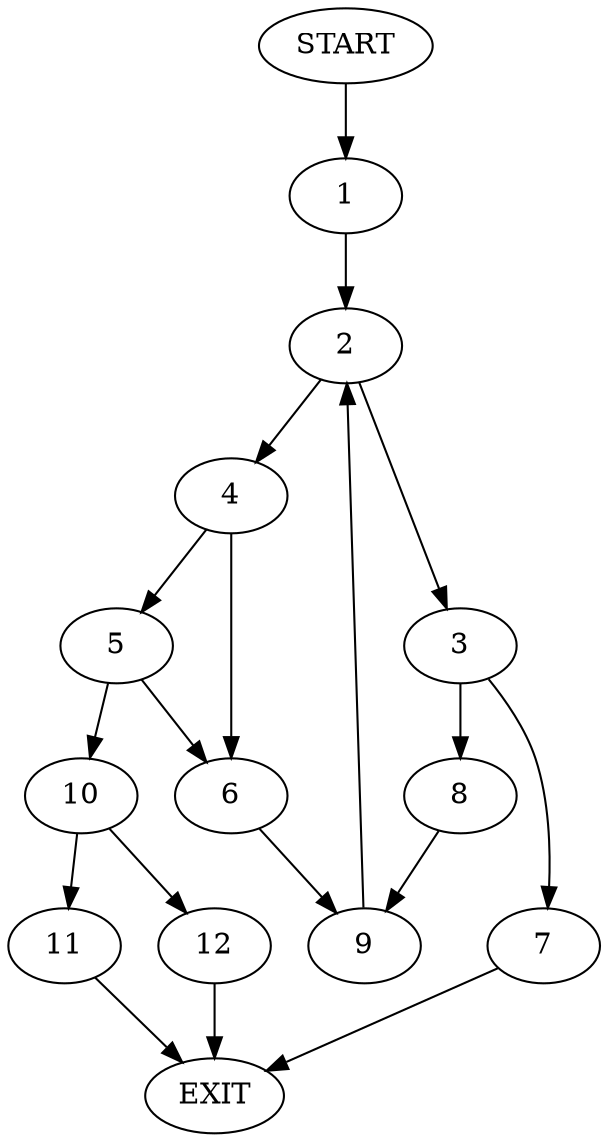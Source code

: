 digraph {
0 [label="START"]
13 [label="EXIT"]
0 -> 1
1 -> 2
2 -> 3
2 -> 4
4 -> 5
4 -> 6
3 -> 7
3 -> 8
7 -> 13
8 -> 9
9 -> 2
6 -> 9
5 -> 6
5 -> 10
10 -> 11
10 -> 12
12 -> 13
11 -> 13
}
